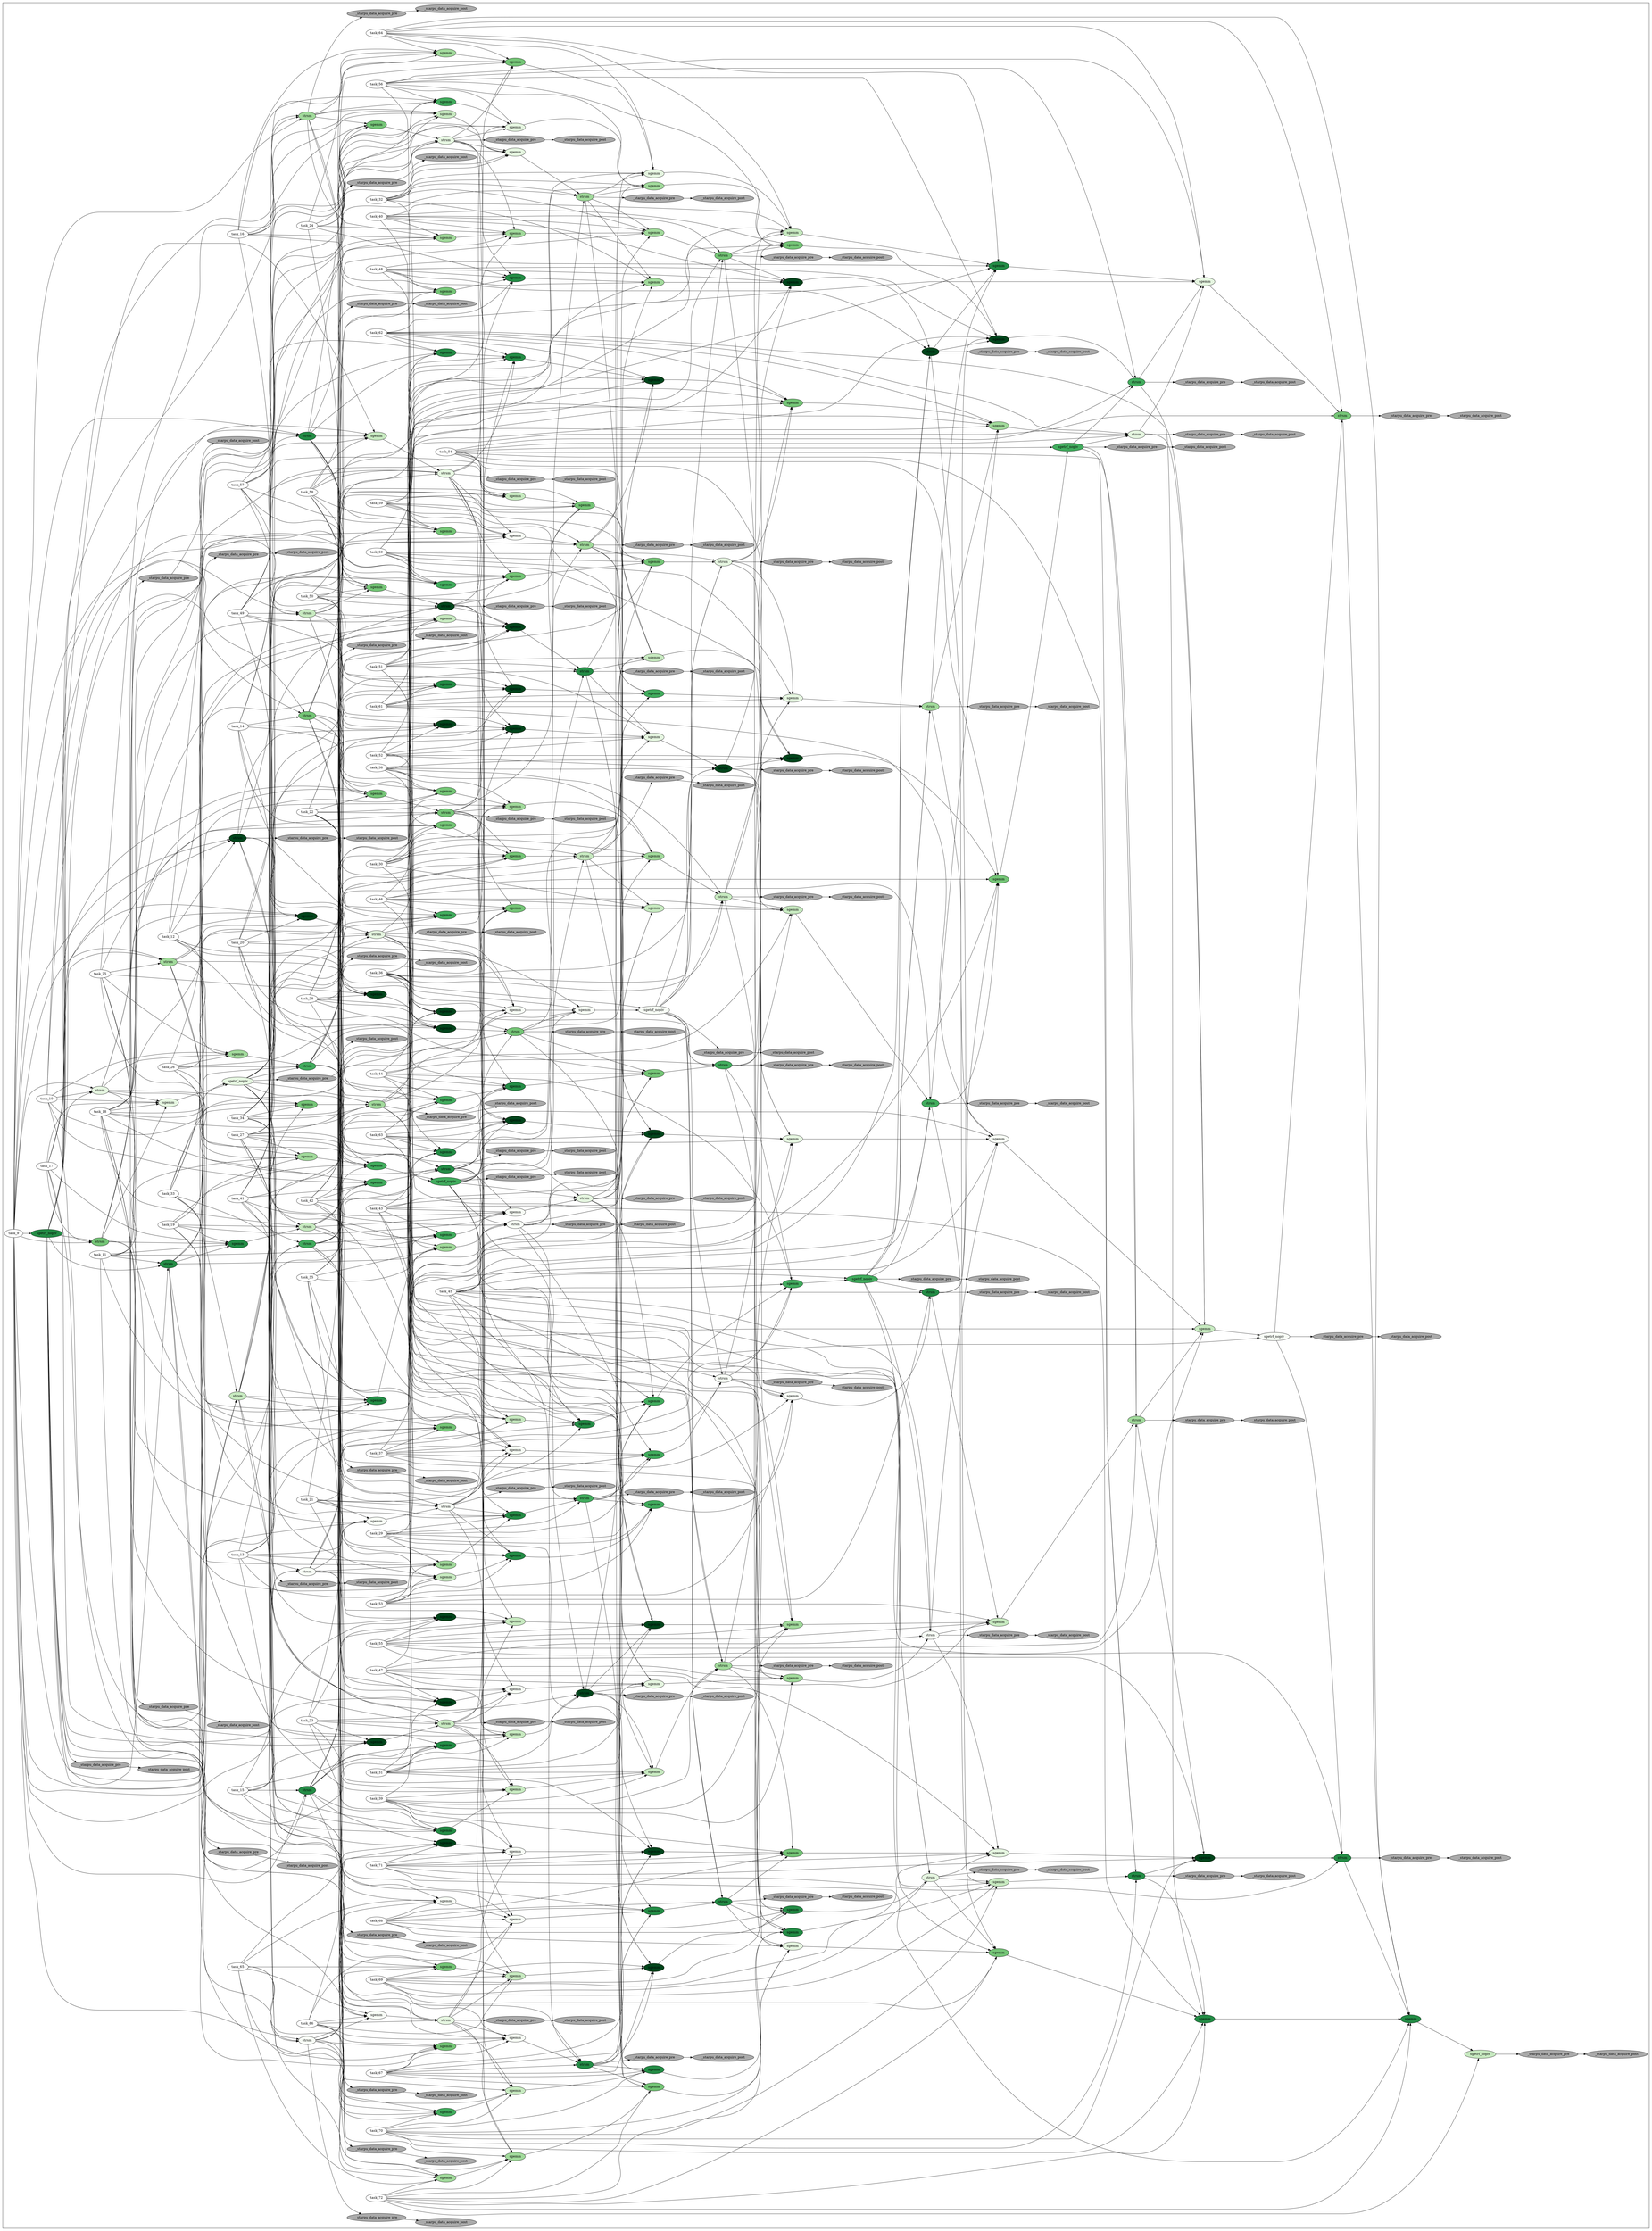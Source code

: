 digraph G {
	color=white
	rankdir=LR;
subgraph cluster_0 {
	color=black;
	 "task_9"->"task_73"
	 "task_73"->"task_74"
	 "task_9"->"task_74"
	 "task_17"->"task_74"
	 "task_73"->"task_75"
	 "task_9"->"task_75"
	 "task_25"->"task_75"
	 "task_73"->"task_76"
	 "task_9"->"task_76"
	 "task_33"->"task_76"
	 "task_73"->"task_77"
	 "task_9"->"task_77"
	 "task_41"->"task_77"
	 "task_73"->"task_78"
	 "task_9"->"task_78"
	 "task_49"->"task_78"
	 "task_73"->"task_79"
	 "task_9"->"task_79"
	 "task_57"->"task_79"
	 "task_73"->"task_80"
	 "task_9"->"task_80"
	 "task_65"->"task_80"
	 "task_73"->"task_81"
	 "task_9"->"task_81"
	 "task_10"->"task_81"
	 "task_74"->"task_82"
	 "task_17"->"task_82"
	 "task_81"->"task_82"
	 "task_10"->"task_82"
	 "task_18"->"task_82"
	 "task_75"->"task_83"
	 "task_25"->"task_83"
	 "task_81"->"task_83"
	 "task_10"->"task_83"
	 "task_26"->"task_83"
	 "task_76"->"task_84"
	 "task_33"->"task_84"
	 "task_81"->"task_84"
	 "task_10"->"task_84"
	 "task_34"->"task_84"
	 "task_77"->"task_85"
	 "task_41"->"task_85"
	 "task_81"->"task_85"
	 "task_10"->"task_85"
	 "task_42"->"task_85"
	 "task_78"->"task_86"
	 "task_49"->"task_86"
	 "task_81"->"task_86"
	 "task_10"->"task_86"
	 "task_50"->"task_86"
	 "task_79"->"task_87"
	 "task_57"->"task_87"
	 "task_81"->"task_87"
	 "task_10"->"task_87"
	 "task_58"->"task_87"
	 "task_80"->"task_88"
	 "task_65"->"task_88"
	 "task_81"->"task_88"
	 "task_10"->"task_88"
	 "task_66"->"task_88"
	 "task_73"->"task_89"
	 "task_9"->"task_89"
	 "task_11"->"task_89"
	 "task_74"->"task_90"
	 "task_17"->"task_90"
	 "task_89"->"task_90"
	 "task_11"->"task_90"
	 "task_19"->"task_90"
	 "task_75"->"task_91"
	 "task_25"->"task_91"
	 "task_89"->"task_91"
	 "task_11"->"task_91"
	 "task_27"->"task_91"
	 "task_76"->"task_92"
	 "task_33"->"task_92"
	 "task_89"->"task_92"
	 "task_11"->"task_92"
	 "task_35"->"task_92"
	 "task_77"->"task_93"
	 "task_41"->"task_93"
	 "task_89"->"task_93"
	 "task_11"->"task_93"
	 "task_43"->"task_93"
	 "task_78"->"task_94"
	 "task_49"->"task_94"
	 "task_89"->"task_94"
	 "task_11"->"task_94"
	 "task_51"->"task_94"
	 "task_79"->"task_95"
	 "task_57"->"task_95"
	 "task_89"->"task_95"
	 "task_11"->"task_95"
	 "task_59"->"task_95"
	 "task_80"->"task_96"
	 "task_65"->"task_96"
	 "task_89"->"task_96"
	 "task_11"->"task_96"
	 "task_67"->"task_96"
	 "task_73"->"task_97"
	 "task_9"->"task_97"
	 "task_12"->"task_97"
	 "task_74"->"task_98"
	 "task_17"->"task_98"
	 "task_97"->"task_98"
	 "task_12"->"task_98"
	 "task_20"->"task_98"
	 "task_75"->"task_99"
	 "task_25"->"task_99"
	 "task_97"->"task_99"
	 "task_12"->"task_99"
	 "task_28"->"task_99"
	 "task_76"->"task_100"
	 "task_33"->"task_100"
	 "task_97"->"task_100"
	 "task_12"->"task_100"
	 "task_36"->"task_100"
	 "task_77"->"task_101"
	 "task_41"->"task_101"
	 "task_97"->"task_101"
	 "task_12"->"task_101"
	 "task_44"->"task_101"
	 "task_78"->"task_102"
	 "task_49"->"task_102"
	 "task_97"->"task_102"
	 "task_12"->"task_102"
	 "task_52"->"task_102"
	 "task_79"->"task_103"
	 "task_57"->"task_103"
	 "task_97"->"task_103"
	 "task_12"->"task_103"
	 "task_60"->"task_103"
	 "task_80"->"task_104"
	 "task_65"->"task_104"
	 "task_97"->"task_104"
	 "task_12"->"task_104"
	 "task_68"->"task_104"
	 "task_73"->"task_105"
	 "task_9"->"task_105"
	 "task_13"->"task_105"
	 "task_74"->"task_106"
	 "task_17"->"task_106"
	 "task_105"->"task_106"
	 "task_13"->"task_106"
	 "task_21"->"task_106"
	 "task_75"->"task_107"
	 "task_25"->"task_107"
	 "task_105"->"task_107"
	 "task_13"->"task_107"
	 "task_29"->"task_107"
	 "task_76"->"task_108"
	 "task_33"->"task_108"
	 "task_105"->"task_108"
	 "task_13"->"task_108"
	 "task_37"->"task_108"
	 "task_77"->"task_109"
	 "task_41"->"task_109"
	 "task_105"->"task_109"
	 "task_13"->"task_109"
	 "task_45"->"task_109"
	 "task_78"->"task_110"
	 "task_49"->"task_110"
	 "task_105"->"task_110"
	 "task_13"->"task_110"
	 "task_53"->"task_110"
	 "task_79"->"task_111"
	 "task_57"->"task_111"
	 "task_105"->"task_111"
	 "task_13"->"task_111"
	 "task_61"->"task_111"
	 "task_80"->"task_112"
	 "task_65"->"task_112"
	 "task_105"->"task_112"
	 "task_13"->"task_112"
	 "task_69"->"task_112"
	 "task_73"->"task_113"
	 "task_9"->"task_113"
	 "task_14"->"task_113"
	 "task_74"->"task_114"
	 "task_17"->"task_114"
	 "task_113"->"task_114"
	 "task_14"->"task_114"
	 "task_22"->"task_114"
	 "task_75"->"task_115"
	 "task_25"->"task_115"
	 "task_113"->"task_115"
	 "task_14"->"task_115"
	 "task_30"->"task_115"
	 "task_76"->"task_116"
	 "task_33"->"task_116"
	 "task_113"->"task_116"
	 "task_14"->"task_116"
	 "task_38"->"task_116"
	 "task_77"->"task_117"
	 "task_41"->"task_117"
	 "task_113"->"task_117"
	 "task_14"->"task_117"
	 "task_46"->"task_117"
	 "task_78"->"task_118"
	 "task_49"->"task_118"
	 "task_113"->"task_118"
	 "task_14"->"task_118"
	 "task_54"->"task_118"
	 "task_79"->"task_119"
	 "task_57"->"task_119"
	 "task_113"->"task_119"
	 "task_14"->"task_119"
	 "task_62"->"task_119"
	 "task_80"->"task_120"
	 "task_65"->"task_120"
	 "task_113"->"task_120"
	 "task_14"->"task_120"
	 "task_70"->"task_120"
	 "task_73"->"task_121"
	 "task_9"->"task_121"
	 "task_15"->"task_121"
	 "task_74"->"task_122"
	 "task_17"->"task_122"
	 "task_121"->"task_122"
	 "task_15"->"task_122"
	 "task_23"->"task_122"
	 "task_75"->"task_123"
	 "task_25"->"task_123"
	 "task_121"->"task_123"
	 "task_15"->"task_123"
	 "task_31"->"task_123"
	 "task_76"->"task_124"
	 "task_33"->"task_124"
	 "task_121"->"task_124"
	 "task_15"->"task_124"
	 "task_39"->"task_124"
	 "task_77"->"task_125"
	 "task_41"->"task_125"
	 "task_121"->"task_125"
	 "task_15"->"task_125"
	 "task_47"->"task_125"
	 "task_78"->"task_126"
	 "task_49"->"task_126"
	 "task_121"->"task_126"
	 "task_15"->"task_126"
	 "task_55"->"task_126"
	 "task_79"->"task_127"
	 "task_57"->"task_127"
	 "task_121"->"task_127"
	 "task_15"->"task_127"
	 "task_63"->"task_127"
	 "task_80"->"task_128"
	 "task_65"->"task_128"
	 "task_121"->"task_128"
	 "task_15"->"task_128"
	 "task_71"->"task_128"
	 "task_73"->"task_129"
	 "task_9"->"task_129"
	 "task_16"->"task_129"
	 "task_74"->"task_130"
	 "task_17"->"task_130"
	 "task_129"->"task_130"
	 "task_16"->"task_130"
	 "task_24"->"task_130"
	 "task_75"->"task_131"
	 "task_25"->"task_131"
	 "task_129"->"task_131"
	 "task_16"->"task_131"
	 "task_32"->"task_131"
	 "task_76"->"task_132"
	 "task_33"->"task_132"
	 "task_129"->"task_132"
	 "task_16"->"task_132"
	 "task_40"->"task_132"
	 "task_77"->"task_133"
	 "task_41"->"task_133"
	 "task_129"->"task_133"
	 "task_16"->"task_133"
	 "task_48"->"task_133"
	 "task_78"->"task_134"
	 "task_49"->"task_134"
	 "task_129"->"task_134"
	 "task_16"->"task_134"
	 "task_56"->"task_134"
	 "task_79"->"task_135"
	 "task_57"->"task_135"
	 "task_129"->"task_135"
	 "task_16"->"task_135"
	 "task_64"->"task_135"
	 "task_80"->"task_136"
	 "task_65"->"task_136"
	 "task_129"->"task_136"
	 "task_16"->"task_136"
	 "task_72"->"task_136"
	 "task_82"->"task_137"
	 "task_18"->"task_137"
	 "task_137"->"task_138"
	 "task_18"->"task_138"
	 "task_83"->"task_138"
	 "task_26"->"task_138"
	 "task_137"->"task_139"
	 "task_18"->"task_139"
	 "task_84"->"task_139"
	 "task_34"->"task_139"
	 "task_137"->"task_140"
	 "task_18"->"task_140"
	 "task_85"->"task_140"
	 "task_42"->"task_140"
	 "task_137"->"task_141"
	 "task_18"->"task_141"
	 "task_86"->"task_141"
	 "task_50"->"task_141"
	 "task_137"->"task_142"
	 "task_18"->"task_142"
	 "task_87"->"task_142"
	 "task_58"->"task_142"
	 "task_137"->"task_143"
	 "task_18"->"task_143"
	 "task_88"->"task_143"
	 "task_66"->"task_143"
	 "task_137"->"task_144"
	 "task_18"->"task_144"
	 "task_90"->"task_144"
	 "task_19"->"task_144"
	 "task_138"->"task_145"
	 "task_26"->"task_145"
	 "task_144"->"task_145"
	 "task_19"->"task_145"
	 "task_91"->"task_145"
	 "task_27"->"task_145"
	 "task_139"->"task_146"
	 "task_34"->"task_146"
	 "task_144"->"task_146"
	 "task_19"->"task_146"
	 "task_92"->"task_146"
	 "task_35"->"task_146"
	 "task_140"->"task_147"
	 "task_42"->"task_147"
	 "task_144"->"task_147"
	 "task_19"->"task_147"
	 "task_93"->"task_147"
	 "task_43"->"task_147"
	 "task_141"->"task_148"
	 "task_50"->"task_148"
	 "task_144"->"task_148"
	 "task_19"->"task_148"
	 "task_94"->"task_148"
	 "task_51"->"task_148"
	 "task_142"->"task_149"
	 "task_58"->"task_149"
	 "task_144"->"task_149"
	 "task_19"->"task_149"
	 "task_95"->"task_149"
	 "task_59"->"task_149"
	 "task_143"->"task_150"
	 "task_66"->"task_150"
	 "task_144"->"task_150"
	 "task_19"->"task_150"
	 "task_96"->"task_150"
	 "task_67"->"task_150"
	 "task_137"->"task_151"
	 "task_18"->"task_151"
	 "task_98"->"task_151"
	 "task_20"->"task_151"
	 "task_138"->"task_152"
	 "task_26"->"task_152"
	 "task_151"->"task_152"
	 "task_20"->"task_152"
	 "task_99"->"task_152"
	 "task_28"->"task_152"
	 "task_139"->"task_153"
	 "task_34"->"task_153"
	 "task_151"->"task_153"
	 "task_20"->"task_153"
	 "task_100"->"task_153"
	 "task_36"->"task_153"
	 "task_140"->"task_154"
	 "task_42"->"task_154"
	 "task_151"->"task_154"
	 "task_20"->"task_154"
	 "task_101"->"task_154"
	 "task_44"->"task_154"
	 "task_141"->"task_155"
	 "task_50"->"task_155"
	 "task_151"->"task_155"
	 "task_20"->"task_155"
	 "task_102"->"task_155"
	 "task_52"->"task_155"
	 "task_142"->"task_156"
	 "task_58"->"task_156"
	 "task_151"->"task_156"
	 "task_20"->"task_156"
	 "task_103"->"task_156"
	 "task_60"->"task_156"
	 "task_143"->"task_157"
	 "task_66"->"task_157"
	 "task_151"->"task_157"
	 "task_20"->"task_157"
	 "task_104"->"task_157"
	 "task_68"->"task_157"
	 "task_137"->"task_158"
	 "task_18"->"task_158"
	 "task_106"->"task_158"
	 "task_21"->"task_158"
	 "task_138"->"task_159"
	 "task_26"->"task_159"
	 "task_158"->"task_159"
	 "task_21"->"task_159"
	 "task_107"->"task_159"
	 "task_29"->"task_159"
	 "task_139"->"task_160"
	 "task_34"->"task_160"
	 "task_158"->"task_160"
	 "task_21"->"task_160"
	 "task_108"->"task_160"
	 "task_37"->"task_160"
	 "task_140"->"task_161"
	 "task_42"->"task_161"
	 "task_158"->"task_161"
	 "task_21"->"task_161"
	 "task_109"->"task_161"
	 "task_45"->"task_161"
	 "task_141"->"task_162"
	 "task_50"->"task_162"
	 "task_158"->"task_162"
	 "task_21"->"task_162"
	 "task_110"->"task_162"
	 "task_53"->"task_162"
	 "task_142"->"task_163"
	 "task_58"->"task_163"
	 "task_158"->"task_163"
	 "task_21"->"task_163"
	 "task_111"->"task_163"
	 "task_61"->"task_163"
	 "task_143"->"task_164"
	 "task_66"->"task_164"
	 "task_158"->"task_164"
	 "task_21"->"task_164"
	 "task_112"->"task_164"
	 "task_69"->"task_164"
	 "task_137"->"task_165"
	 "task_18"->"task_165"
	 "task_114"->"task_165"
	 "task_22"->"task_165"
	 "task_138"->"task_166"
	 "task_26"->"task_166"
	 "task_165"->"task_166"
	 "task_22"->"task_166"
	 "task_115"->"task_166"
	 "task_30"->"task_166"
	 "task_139"->"task_167"
	 "task_34"->"task_167"
	 "task_165"->"task_167"
	 "task_22"->"task_167"
	 "task_116"->"task_167"
	 "task_38"->"task_167"
	 "task_140"->"task_168"
	 "task_42"->"task_168"
	 "task_165"->"task_168"
	 "task_22"->"task_168"
	 "task_117"->"task_168"
	 "task_46"->"task_168"
	 "task_141"->"task_169"
	 "task_50"->"task_169"
	 "task_165"->"task_169"
	 "task_22"->"task_169"
	 "task_118"->"task_169"
	 "task_54"->"task_169"
	 "task_142"->"task_170"
	 "task_58"->"task_170"
	 "task_165"->"task_170"
	 "task_22"->"task_170"
	 "task_119"->"task_170"
	 "task_62"->"task_170"
	 "task_143"->"task_171"
	 "task_66"->"task_171"
	 "task_165"->"task_171"
	 "task_22"->"task_171"
	 "task_120"->"task_171"
	 "task_70"->"task_171"
	 "task_137"->"task_172"
	 "task_18"->"task_172"
	 "task_122"->"task_172"
	 "task_23"->"task_172"
	 "task_138"->"task_173"
	 "task_26"->"task_173"
	 "task_172"->"task_173"
	 "task_23"->"task_173"
	 "task_123"->"task_173"
	 "task_31"->"task_173"
	 "task_139"->"task_174"
	 "task_34"->"task_174"
	 "task_172"->"task_174"
	 "task_23"->"task_174"
	 "task_124"->"task_174"
	 "task_39"->"task_174"
	 "task_140"->"task_175"
	 "task_42"->"task_175"
	 "task_172"->"task_175"
	 "task_23"->"task_175"
	 "task_125"->"task_175"
	 "task_47"->"task_175"
	 "task_141"->"task_176"
	 "task_50"->"task_176"
	 "task_172"->"task_176"
	 "task_23"->"task_176"
	 "task_126"->"task_176"
	 "task_55"->"task_176"
	 "task_142"->"task_177"
	 "task_58"->"task_177"
	 "task_172"->"task_177"
	 "task_23"->"task_177"
	 "task_127"->"task_177"
	 "task_63"->"task_177"
	 "task_143"->"task_178"
	 "task_66"->"task_178"
	 "task_172"->"task_178"
	 "task_23"->"task_178"
	 "task_128"->"task_178"
	 "task_71"->"task_178"
	 "task_137"->"task_179"
	 "task_18"->"task_179"
	 "task_130"->"task_179"
	 "task_24"->"task_179"
	 "task_138"->"task_180"
	 "task_26"->"task_180"
	 "task_179"->"task_180"
	 "task_24"->"task_180"
	 "task_131"->"task_180"
	 "task_32"->"task_180"
	 "task_139"->"task_181"
	 "task_34"->"task_181"
	 "task_179"->"task_181"
	 "task_24"->"task_181"
	 "task_132"->"task_181"
	 "task_40"->"task_181"
	 "task_140"->"task_182"
	 "task_42"->"task_182"
	 "task_179"->"task_182"
	 "task_24"->"task_182"
	 "task_133"->"task_182"
	 "task_48"->"task_182"
	 "task_141"->"task_183"
	 "task_50"->"task_183"
	 "task_179"->"task_183"
	 "task_24"->"task_183"
	 "task_134"->"task_183"
	 "task_56"->"task_183"
	 "task_142"->"task_184"
	 "task_58"->"task_184"
	 "task_179"->"task_184"
	 "task_24"->"task_184"
	 "task_135"->"task_184"
	 "task_64"->"task_184"
	 "task_143"->"task_185"
	 "task_66"->"task_185"
	 "task_179"->"task_185"
	 "task_24"->"task_185"
	 "task_136"->"task_185"
	 "task_72"->"task_185"
	 "task_145"->"task_186"
	 "task_27"->"task_186"
	 "task_186"->"task_187"
	 "task_27"->"task_187"
	 "task_146"->"task_187"
	 "task_35"->"task_187"
	 "task_186"->"task_188"
	 "task_27"->"task_188"
	 "task_147"->"task_188"
	 "task_43"->"task_188"
	 "task_186"->"task_189"
	 "task_27"->"task_189"
	 "task_148"->"task_189"
	 "task_51"->"task_189"
	 "task_186"->"task_190"
	 "task_27"->"task_190"
	 "task_149"->"task_190"
	 "task_59"->"task_190"
	 "task_186"->"task_191"
	 "task_27"->"task_191"
	 "task_150"->"task_191"
	 "task_67"->"task_191"
	 "task_186"->"task_192"
	 "task_27"->"task_192"
	 "task_152"->"task_192"
	 "task_28"->"task_192"
	 "task_187"->"task_193"
	 "task_35"->"task_193"
	 "task_192"->"task_193"
	 "task_28"->"task_193"
	 "task_153"->"task_193"
	 "task_36"->"task_193"
	 "task_188"->"task_194"
	 "task_43"->"task_194"
	 "task_192"->"task_194"
	 "task_28"->"task_194"
	 "task_154"->"task_194"
	 "task_44"->"task_194"
	 "task_189"->"task_195"
	 "task_51"->"task_195"
	 "task_192"->"task_195"
	 "task_28"->"task_195"
	 "task_155"->"task_195"
	 "task_52"->"task_195"
	 "task_190"->"task_196"
	 "task_59"->"task_196"
	 "task_192"->"task_196"
	 "task_28"->"task_196"
	 "task_156"->"task_196"
	 "task_60"->"task_196"
	 "task_191"->"task_197"
	 "task_67"->"task_197"
	 "task_192"->"task_197"
	 "task_28"->"task_197"
	 "task_157"->"task_197"
	 "task_68"->"task_197"
	 "task_186"->"task_198"
	 "task_27"->"task_198"
	 "task_159"->"task_198"
	 "task_29"->"task_198"
	 "task_187"->"task_199"
	 "task_35"->"task_199"
	 "task_198"->"task_199"
	 "task_29"->"task_199"
	 "task_160"->"task_199"
	 "task_37"->"task_199"
	 "task_188"->"task_200"
	 "task_43"->"task_200"
	 "task_198"->"task_200"
	 "task_29"->"task_200"
	 "task_161"->"task_200"
	 "task_45"->"task_200"
	 "task_189"->"task_201"
	 "task_51"->"task_201"
	 "task_198"->"task_201"
	 "task_29"->"task_201"
	 "task_162"->"task_201"
	 "task_53"->"task_201"
	 "task_190"->"task_202"
	 "task_59"->"task_202"
	 "task_198"->"task_202"
	 "task_29"->"task_202"
	 "task_163"->"task_202"
	 "task_61"->"task_202"
	 "task_191"->"task_203"
	 "task_67"->"task_203"
	 "task_198"->"task_203"
	 "task_29"->"task_203"
	 "task_164"->"task_203"
	 "task_69"->"task_203"
	 "task_186"->"task_204"
	 "task_27"->"task_204"
	 "task_166"->"task_204"
	 "task_30"->"task_204"
	 "task_187"->"task_205"
	 "task_35"->"task_205"
	 "task_204"->"task_205"
	 "task_30"->"task_205"
	 "task_167"->"task_205"
	 "task_38"->"task_205"
	 "task_188"->"task_206"
	 "task_43"->"task_206"
	 "task_204"->"task_206"
	 "task_30"->"task_206"
	 "task_168"->"task_206"
	 "task_46"->"task_206"
	 "task_189"->"task_207"
	 "task_51"->"task_207"
	 "task_204"->"task_207"
	 "task_30"->"task_207"
	 "task_169"->"task_207"
	 "task_54"->"task_207"
	 "task_190"->"task_208"
	 "task_59"->"task_208"
	 "task_204"->"task_208"
	 "task_30"->"task_208"
	 "task_170"->"task_208"
	 "task_62"->"task_208"
	 "task_191"->"task_209"
	 "task_67"->"task_209"
	 "task_204"->"task_209"
	 "task_30"->"task_209"
	 "task_171"->"task_209"
	 "task_70"->"task_209"
	 "task_186"->"task_210"
	 "task_27"->"task_210"
	 "task_173"->"task_210"
	 "task_31"->"task_210"
	 "task_187"->"task_211"
	 "task_35"->"task_211"
	 "task_210"->"task_211"
	 "task_31"->"task_211"
	 "task_174"->"task_211"
	 "task_39"->"task_211"
	 "task_188"->"task_212"
	 "task_43"->"task_212"
	 "task_210"->"task_212"
	 "task_31"->"task_212"
	 "task_175"->"task_212"
	 "task_47"->"task_212"
	 "task_189"->"task_213"
	 "task_51"->"task_213"
	 "task_210"->"task_213"
	 "task_31"->"task_213"
	 "task_176"->"task_213"
	 "task_55"->"task_213"
	 "task_190"->"task_214"
	 "task_59"->"task_214"
	 "task_210"->"task_214"
	 "task_31"->"task_214"
	 "task_177"->"task_214"
	 "task_63"->"task_214"
	 "task_191"->"task_215"
	 "task_67"->"task_215"
	 "task_210"->"task_215"
	 "task_31"->"task_215"
	 "task_178"->"task_215"
	 "task_71"->"task_215"
	 "task_186"->"task_216"
	 "task_27"->"task_216"
	 "task_180"->"task_216"
	 "task_32"->"task_216"
	 "task_187"->"task_217"
	 "task_35"->"task_217"
	 "task_216"->"task_217"
	 "task_32"->"task_217"
	 "task_181"->"task_217"
	 "task_40"->"task_217"
	 "task_188"->"task_218"
	 "task_43"->"task_218"
	 "task_216"->"task_218"
	 "task_32"->"task_218"
	 "task_182"->"task_218"
	 "task_48"->"task_218"
	 "task_189"->"task_219"
	 "task_51"->"task_219"
	 "task_216"->"task_219"
	 "task_32"->"task_219"
	 "task_183"->"task_219"
	 "task_56"->"task_219"
	 "task_190"->"task_220"
	 "task_59"->"task_220"
	 "task_216"->"task_220"
	 "task_32"->"task_220"
	 "task_184"->"task_220"
	 "task_64"->"task_220"
	 "task_191"->"task_221"
	 "task_67"->"task_221"
	 "task_216"->"task_221"
	 "task_32"->"task_221"
	 "task_185"->"task_221"
	 "task_72"->"task_221"
	 "task_193"->"task_222"
	 "task_36"->"task_222"
	 "task_222"->"task_223"
	 "task_36"->"task_223"
	 "task_194"->"task_223"
	 "task_44"->"task_223"
	 "task_222"->"task_224"
	 "task_36"->"task_224"
	 "task_195"->"task_224"
	 "task_52"->"task_224"
	 "task_222"->"task_225"
	 "task_36"->"task_225"
	 "task_196"->"task_225"
	 "task_60"->"task_225"
	 "task_222"->"task_226"
	 "task_36"->"task_226"
	 "task_197"->"task_226"
	 "task_68"->"task_226"
	 "task_222"->"task_227"
	 "task_36"->"task_227"
	 "task_199"->"task_227"
	 "task_37"->"task_227"
	 "task_223"->"task_228"
	 "task_44"->"task_228"
	 "task_227"->"task_228"
	 "task_37"->"task_228"
	 "task_200"->"task_228"
	 "task_45"->"task_228"
	 "task_224"->"task_229"
	 "task_52"->"task_229"
	 "task_227"->"task_229"
	 "task_37"->"task_229"
	 "task_201"->"task_229"
	 "task_53"->"task_229"
	 "task_225"->"task_230"
	 "task_60"->"task_230"
	 "task_227"->"task_230"
	 "task_37"->"task_230"
	 "task_202"->"task_230"
	 "task_61"->"task_230"
	 "task_226"->"task_231"
	 "task_68"->"task_231"
	 "task_227"->"task_231"
	 "task_37"->"task_231"
	 "task_203"->"task_231"
	 "task_69"->"task_231"
	 "task_222"->"task_232"
	 "task_36"->"task_232"
	 "task_205"->"task_232"
	 "task_38"->"task_232"
	 "task_223"->"task_233"
	 "task_44"->"task_233"
	 "task_232"->"task_233"
	 "task_38"->"task_233"
	 "task_206"->"task_233"
	 "task_46"->"task_233"
	 "task_224"->"task_234"
	 "task_52"->"task_234"
	 "task_232"->"task_234"
	 "task_38"->"task_234"
	 "task_207"->"task_234"
	 "task_54"->"task_234"
	 "task_225"->"task_235"
	 "task_60"->"task_235"
	 "task_232"->"task_235"
	 "task_38"->"task_235"
	 "task_208"->"task_235"
	 "task_62"->"task_235"
	 "task_226"->"task_236"
	 "task_68"->"task_236"
	 "task_232"->"task_236"
	 "task_38"->"task_236"
	 "task_209"->"task_236"
	 "task_70"->"task_236"
	 "task_222"->"task_237"
	 "task_36"->"task_237"
	 "task_211"->"task_237"
	 "task_39"->"task_237"
	 "task_223"->"task_238"
	 "task_44"->"task_238"
	 "task_237"->"task_238"
	 "task_39"->"task_238"
	 "task_212"->"task_238"
	 "task_47"->"task_238"
	 "task_224"->"task_239"
	 "task_52"->"task_239"
	 "task_237"->"task_239"
	 "task_39"->"task_239"
	 "task_213"->"task_239"
	 "task_55"->"task_239"
	 "task_225"->"task_240"
	 "task_60"->"task_240"
	 "task_237"->"task_240"
	 "task_39"->"task_240"
	 "task_214"->"task_240"
	 "task_63"->"task_240"
	 "task_226"->"task_241"
	 "task_68"->"task_241"
	 "task_237"->"task_241"
	 "task_39"->"task_241"
	 "task_215"->"task_241"
	 "task_71"->"task_241"
	 "task_222"->"task_242"
	 "task_36"->"task_242"
	 "task_217"->"task_242"
	 "task_40"->"task_242"
	 "task_223"->"task_243"
	 "task_44"->"task_243"
	 "task_242"->"task_243"
	 "task_40"->"task_243"
	 "task_218"->"task_243"
	 "task_48"->"task_243"
	 "task_224"->"task_244"
	 "task_52"->"task_244"
	 "task_242"->"task_244"
	 "task_40"->"task_244"
	 "task_219"->"task_244"
	 "task_56"->"task_244"
	 "task_225"->"task_245"
	 "task_60"->"task_245"
	 "task_242"->"task_245"
	 "task_40"->"task_245"
	 "task_220"->"task_245"
	 "task_64"->"task_245"
	 "task_226"->"task_246"
	 "task_68"->"task_246"
	 "task_242"->"task_246"
	 "task_40"->"task_246"
	 "task_221"->"task_246"
	 "task_72"->"task_246"
	 "task_228"->"task_247"
	 "task_45"->"task_247"
	 "task_247"->"task_248"
	 "task_45"->"task_248"
	 "task_229"->"task_248"
	 "task_53"->"task_248"
	 "task_247"->"task_249"
	 "task_45"->"task_249"
	 "task_230"->"task_249"
	 "task_61"->"task_249"
	 "task_247"->"task_250"
	 "task_45"->"task_250"
	 "task_231"->"task_250"
	 "task_69"->"task_250"
	 "task_247"->"task_251"
	 "task_45"->"task_251"
	 "task_233"->"task_251"
	 "task_46"->"task_251"
	 "task_248"->"task_252"
	 "task_53"->"task_252"
	 "task_251"->"task_252"
	 "task_46"->"task_252"
	 "task_234"->"task_252"
	 "task_54"->"task_252"
	 "task_249"->"task_253"
	 "task_61"->"task_253"
	 "task_251"->"task_253"
	 "task_46"->"task_253"
	 "task_235"->"task_253"
	 "task_62"->"task_253"
	 "task_250"->"task_254"
	 "task_69"->"task_254"
	 "task_251"->"task_254"
	 "task_46"->"task_254"
	 "task_236"->"task_254"
	 "task_70"->"task_254"
	 "task_247"->"task_255"
	 "task_45"->"task_255"
	 "task_238"->"task_255"
	 "task_47"->"task_255"
	 "task_248"->"task_256"
	 "task_53"->"task_256"
	 "task_255"->"task_256"
	 "task_47"->"task_256"
	 "task_239"->"task_256"
	 "task_55"->"task_256"
	 "task_249"->"task_257"
	 "task_61"->"task_257"
	 "task_255"->"task_257"
	 "task_47"->"task_257"
	 "task_240"->"task_257"
	 "task_63"->"task_257"
	 "task_250"->"task_258"
	 "task_69"->"task_258"
	 "task_255"->"task_258"
	 "task_47"->"task_258"
	 "task_241"->"task_258"
	 "task_71"->"task_258"
	 "task_247"->"task_259"
	 "task_45"->"task_259"
	 "task_243"->"task_259"
	 "task_48"->"task_259"
	 "task_248"->"task_260"
	 "task_53"->"task_260"
	 "task_259"->"task_260"
	 "task_48"->"task_260"
	 "task_244"->"task_260"
	 "task_56"->"task_260"
	 "task_249"->"task_261"
	 "task_61"->"task_261"
	 "task_259"->"task_261"
	 "task_48"->"task_261"
	 "task_245"->"task_261"
	 "task_64"->"task_261"
	 "task_250"->"task_262"
	 "task_69"->"task_262"
	 "task_259"->"task_262"
	 "task_48"->"task_262"
	 "task_246"->"task_262"
	 "task_72"->"task_262"
	 "task_252"->"task_263"
	 "task_54"->"task_263"
	 "task_263"->"task_264"
	 "task_54"->"task_264"
	 "task_253"->"task_264"
	 "task_62"->"task_264"
	 "task_263"->"task_265"
	 "task_54"->"task_265"
	 "task_254"->"task_265"
	 "task_70"->"task_265"
	 "task_263"->"task_266"
	 "task_54"->"task_266"
	 "task_256"->"task_266"
	 "task_55"->"task_266"
	 "task_264"->"task_267"
	 "task_62"->"task_267"
	 "task_266"->"task_267"
	 "task_55"->"task_267"
	 "task_257"->"task_267"
	 "task_63"->"task_267"
	 "task_265"->"task_268"
	 "task_70"->"task_268"
	 "task_266"->"task_268"
	 "task_55"->"task_268"
	 "task_258"->"task_268"
	 "task_71"->"task_268"
	 "task_263"->"task_269"
	 "task_54"->"task_269"
	 "task_260"->"task_269"
	 "task_56"->"task_269"
	 "task_264"->"task_270"
	 "task_62"->"task_270"
	 "task_269"->"task_270"
	 "task_56"->"task_270"
	 "task_261"->"task_270"
	 "task_64"->"task_270"
	 "task_265"->"task_271"
	 "task_70"->"task_271"
	 "task_269"->"task_271"
	 "task_56"->"task_271"
	 "task_262"->"task_271"
	 "task_72"->"task_271"
	 "task_267"->"task_272"
	 "task_63"->"task_272"
	 "task_272"->"task_273"
	 "task_63"->"task_273"
	 "task_268"->"task_273"
	 "task_71"->"task_273"
	 "task_272"->"task_274"
	 "task_63"->"task_274"
	 "task_270"->"task_274"
	 "task_64"->"task_274"
	 "task_273"->"task_275"
	 "task_71"->"task_275"
	 "task_274"->"task_275"
	 "task_64"->"task_275"
	 "task_271"->"task_275"
	 "task_72"->"task_275"
	 "task_275"->"task_276"
	 "task_72"->"task_276"
	 "task_73" [ style=filled, label="sgetrf_nopiv", fillcolor="/greens9/7"]
	 "task_76" [ style=filled, label="strsm", fillcolor="/greens9/3"]
	 "task_74" [ style=filled, label="strsm", fillcolor="/greens9/5"]
	 "task_89" [ style=filled, label="strsm", fillcolor="/greens9/7"]
	 "task_90" [ style=filled, label="sgemm", fillcolor="/greens9/7"]
	 "task_78" [ style=filled, label="strsm", fillcolor="/greens9/3"]
	 "task_105" [ style=filled, label="strsm", fillcolor="/greens9/1"]
	 "task_113" [ style=filled, label="strsm", fillcolor="/greens9/5"]
	 "task_81" [ style=filled, label="strsm", fillcolor="/greens9/2"]
	 "task_75" [ style=filled, label="strsm", fillcolor="/greens9/4"]
	 "task_97" [ style=filled, label="strsm", fillcolor="/greens9/9"]
	 "task_92" [ style=filled, label="sgemm", fillcolor="/greens9/7"]
	 "task_114" [ style=filled, label="sgemm", fillcolor="/greens9/5"]
	 "task_94" [ style=filled, label="sgemm", fillcolor="/greens9/3"]
	 "task_77" [ style=filled, label="strsm", fillcolor="/greens9/6"]
	 "task_83" [ style=filled, label="sgemm", fillcolor="/greens9/4"]
	 "task_85" [ style=filled, label="sgemm", fillcolor="/greens9/6"]
	 "task_116" [ style=filled, label="sgemm", fillcolor="/greens9/5"]
	 "task_98" [ style=filled, label="sgemm", fillcolor="/greens9/9"]
	 "task_93" [ style=filled, label="sgemm", fillcolor="/greens9/6"]
	 "task_79" [ style=filled, label="strsm", fillcolor="/greens9/7"]
	 "task_84" [ style=filled, label="sgemm", fillcolor="/greens9/5"]
	 "task_91" [ style=filled, label="sgemm", fillcolor="/greens9/4"]
	 "task_99" [ style=filled, label="sgemm", fillcolor="/greens9/9"]
	 "task_118" [ style=filled, label="sgemm", fillcolor="/greens9/3"]
	 "task_86" [ style=filled, label="sgemm", fillcolor="/greens9/5"]
	 "task_101" [ style=filled, label="sgemm", fillcolor="/greens9/6"]
	 "task_100" [ style=filled, label="sgemm", fillcolor="/greens9/9"]
	 "task_115" [ style=filled, label="sgemm", fillcolor="/greens9/5"]
	 "task_109" [ style=filled, label="sgemm", fillcolor="/greens9/3"]
	 "task_106" [ style=filled, label="sgemm", fillcolor="/greens9/1"]
	 "task_82" [ style=filled, label="sgemm", fillcolor="/greens9/2"]
	 "task_107" [ style=filled, label="sgemm", fillcolor="/greens9/4"]
	 "task_110" [ style=filled, label="sgemm", fillcolor="/greens9/3"]
	 "task_108" [ style=filled, label="sgemm", fillcolor="/greens9/5"]
	 "task_102" [ style=filled, label="sgemm", fillcolor="/greens9/9"]
	 "task_121" [ style=filled, label="strsm", fillcolor="/greens9/7"]
	 "task_117" [ style=filled, label="sgemm", fillcolor="/greens9/6"]
	 "task_80" [ style=filled, label="strsm", fillcolor="/greens9/1"]
	 "task_95" [ style=filled, label="sgemm", fillcolor="/greens9/5"]
	 "task_96" [ style=filled, label="sgemm", fillcolor="/greens9/5"]
	 "task_123" [ style=filled, label="sgemm", fillcolor="/greens9/7"]
	 "task_87" [ style=filled, label="sgemm", fillcolor="/greens9/3"]
	 "task_129" [ style=filled, label="strsm", fillcolor="/greens9/4"]
	 "task_88" [ style=filled, label="sgemm", fillcolor="/greens9/1"]
	 "task_124" [ style=filled, label="sgemm", fillcolor="/greens9/7"]
	 "task_122" [ style=filled, label="sgemm", fillcolor="/greens9/9"]
	 "task_132" [ style=filled, label="sgemm", fillcolor="/greens9/4"]
	 "task_130" [ style=filled, label="sgemm", fillcolor="/greens9/5"]
	 "task_111" [ style=filled, label="sgemm", fillcolor="/greens9/7"]
	 "task_103" [ style=filled, label="sgemm", fillcolor="/greens9/6"]
	 "task_125" [ style=filled, label="sgemm", fillcolor="/greens9/9"]
	 "task_135" [ style=filled, label="sgemm", fillcolor="/greens9/4"]
	 "task_119" [ style=filled, label="sgemm", fillcolor="/greens9/7"]
	 "task_134" [ style=filled, label="sgemm", fillcolor="/greens9/6"]
	 "task_133" [ style=filled, label="sgemm", fillcolor="/greens9/5"]
	 "task_126" [ style=filled, label="sgemm", fillcolor="/greens9/9"]
	 "task_104" [ style=filled, label="sgemm", fillcolor="/greens9/1"]
	 "task_127" [ style=filled, label="sgemm", fillcolor="/greens9/7"]
	 "task_131" [ style=filled, label="sgemm", fillcolor="/greens9/3"]
	 "task_112" [ style=filled, label="sgemm", fillcolor="/greens9/5"]
	 "task_136" [ style=filled, label="sgemm", fillcolor="/greens9/4"]
	 "task_128" [ style=filled, label="sgemm", fillcolor="/greens9/9"]
	 "task_120" [ style=filled, label="sgemm", fillcolor="/greens9/6"]
	 "task_137" [ style=filled, label="sgetrf_nopiv", fillcolor="/greens9/2"]
	 "task_151" [ style=filled, label="strsm", fillcolor="/greens9/2"]
	 "task_158" [ style=filled, label="strsm", fillcolor="/greens9/1"]
	 "task_144" [ style=filled, label="strsm", fillcolor="/greens9/3"]
	 "task_140" [ style=filled, label="strsm", fillcolor="/greens9/7"]
	 "task_138" [ style=filled, label="strsm", fillcolor="/greens9/6"]
	 "task_141" [ style=filled, label="strsm", fillcolor="/greens9/9"]
	 "task_165" [ style=filled, label="strsm", fillcolor="/greens9/5"]
	 "task_139" [ style=filled, label="strsm", fillcolor="/greens9/4"]
	 "task_142" [ style=filled, label="strsm", fillcolor="/greens9/2"]
	 "task_145" [ style=filled, label="sgemm", fillcolor="/greens9/6"]
	 "task_147" [ style=filled, label="sgemm", fillcolor="/greens9/1"]
	 "task_166" [ style=filled, label="sgemm", fillcolor="/greens9/5"]
	 "task_148" [ style=filled, label="sgemm", fillcolor="/greens9/9"]
	 "task_154" [ style=filled, label="sgemm", fillcolor="/greens9/7"]
	 "task_161" [ style=filled, label="sgemm", fillcolor="/greens9/7"]
	 "task_153" [ style=filled, label="sgemm", fillcolor="/greens9/1"]
	 "task_172" [ style=filled, label="strsm", fillcolor="/greens9/3"]
	 "task_168" [ style=filled, label="sgemm", fillcolor="/greens9/5"]
	 "task_162" [ style=filled, label="sgemm", fillcolor="/greens9/7"]
	 "task_146" [ style=filled, label="sgemm", fillcolor="/greens9/4"]
	 "task_173" [ style=filled, label="sgemm", fillcolor="/greens9/3"]
	 "task_155" [ style=filled, label="sgemm", fillcolor="/greens9/9"]
	 "task_160" [ style=filled, label="sgemm", fillcolor="/greens9/1"]
	 "task_174" [ style=filled, label="sgemm", fillcolor="/greens9/3"]
	 "task_143" [ style=filled, label="strsm", fillcolor="/greens9/2"]
	 "task_152" [ style=filled, label="sgemm", fillcolor="/greens9/9"]
	 "task_175" [ style=filled, label="sgemm", fillcolor="/greens9/1"]
	 "task_169" [ style=filled, label="sgemm", fillcolor="/greens9/5"]
	 "task_149" [ style=filled, label="sgemm", fillcolor="/greens9/1"]
	 "task_179" [ style=filled, label="strsm", fillcolor="/greens9/2"]
	 "task_177" [ style=filled, label="sgemm", fillcolor="/greens9/9"]
	 "task_150" [ style=filled, label="sgemm", fillcolor="/greens9/1"]
	 "task_167" [ style=filled, label="sgemm", fillcolor="/greens9/4"]
	 "task_159" [ style=filled, label="sgemm", fillcolor="/greens9/7"]
	 "task_176" [ style=filled, label="sgemm", fillcolor="/greens9/3"]
	 "task_156" [ style=filled, label="sgemm", fillcolor="/greens9/5"]
	 "task_170" [ style=filled, label="sgemm", fillcolor="/greens9/7"]
	 "task_164" [ style=filled, label="sgemm", fillcolor="/greens9/3"]
	 "task_180" [ style=filled, label="sgemm", fillcolor="/greens9/2"]
	 "task_157" [ style=filled, label="sgemm", fillcolor="/greens9/1"]
	 "task_181" [ style=filled, label="sgemm", fillcolor="/greens9/4"]
	 "task_163" [ style=filled, label="sgemm", fillcolor="/greens9/9"]
	 "task_171" [ style=filled, label="sgemm", fillcolor="/greens9/3"]
	 "task_183" [ style=filled, label="sgemm", fillcolor="/greens9/2"]
	 "task_178" [ style=filled, label="sgemm", fillcolor="/greens9/1"]
	 "task_182" [ style=filled, label="sgemm", fillcolor="/greens9/7"]
	 "task_184" [ style=filled, label="sgemm", fillcolor="/greens9/5"]
	 "task_185" [ style=filled, label="sgemm", fillcolor="/greens9/4"]
	 "task_186" [ style=filled, label="sgetrf_nopiv", fillcolor="/greens9/6"]
	 "task_189" [ style=filled, label="strsm", fillcolor="/greens9/7"]
	 "task_190" [ style=filled, label="strsm", fillcolor="/greens9/4"]
	 "task_210" [ style=filled, label="strsm", fillcolor="/greens9/9"]
	 "task_188" [ style=filled, label="strsm", fillcolor="/greens9/2"]
	 "task_198" [ style=filled, label="strsm", fillcolor="/greens9/6"]
	 "task_192" [ style=filled, label="strsm", fillcolor="/greens9/5"]
	 "task_213" [ style=filled, label="sgemm", fillcolor="/greens9/9"]
	 "task_187" [ style=filled, label="strsm", fillcolor="/greens9/1"]
	 "task_204" [ style=filled, label="strsm", fillcolor="/greens9/3"]
	 "task_191" [ style=filled, label="strsm", fillcolor="/greens9/7"]
	 "task_200" [ style=filled, label="sgemm", fillcolor="/greens9/6"]
	 "task_216" [ style=filled, label="strsm", fillcolor="/greens9/4"]
	 "task_212" [ style=filled, label="sgemm", fillcolor="/greens9/2"]
	 "task_214" [ style=filled, label="sgemm", fillcolor="/greens9/9"]
	 "task_193" [ style=filled, label="sgemm", fillcolor="/greens9/1"]
	 "task_217" [ style=filled, label="sgemm", fillcolor="/greens9/4"]
	 "task_201" [ style=filled, label="sgemm", fillcolor="/greens9/6"]
	 "task_206" [ style=filled, label="sgemm", fillcolor="/greens9/3"]
	 "task_197" [ style=filled, label="sgemm", fillcolor="/greens9/7"]
	 "task_194" [ style=filled, label="sgemm", fillcolor="/greens9/5"]
	 "task_218" [ style=filled, label="sgemm", fillcolor="/greens9/4"]
	 "task_203" [ style=filled, label="sgemm", fillcolor="/greens9/9"]
	 "task_195" [ style=filled, label="sgemm", fillcolor="/greens9/2"]
	 "task_196" [ style=filled, label="sgemm", fillcolor="/greens9/5"]
	 "task_215" [ style=filled, label="sgemm", fillcolor="/greens9/9"]
	 "task_202" [ style=filled, label="sgemm", fillcolor="/greens9/6"]
	 "task_219" [ style=filled, label="sgemm", fillcolor="/greens9/4"]
	 "task_207" [ style=filled, label="sgemm", fillcolor="/greens9/3"]
	 "task_209" [ style=filled, label="sgemm", fillcolor="/greens9/7"]
	 "task_205" [ style=filled, label="sgemm", fillcolor="/greens9/4"]
	 "task_220" [ style=filled, label="sgemm", fillcolor="/greens9/2"]
	 "task_199" [ style=filled, label="sgemm", fillcolor="/greens9/6"]
	 "task_221" [ style=filled, label="sgemm", fillcolor="/greens9/5"]
	 "task_208" [ style=filled, label="sgemm", fillcolor="/greens9/9"]
	 "task_211" [ style=filled, label="sgemm", fillcolor="/greens9/3"]
	 "task_222" [ style=filled, label="sgetrf_nopiv", fillcolor="/greens9/1"]
	 "task_224" [ style=filled, label="strsm", fillcolor="/greens9/9"]
	 "task_232" [ style=filled, label="strsm", fillcolor="/greens9/3"]
	 "task_227" [ style=filled, label="strsm", fillcolor="/greens9/1"]
	 "task_242" [ style=filled, label="strsm", fillcolor="/greens9/5"]
	 "task_223" [ style=filled, label="strsm", fillcolor="/greens9/6"]
	 "task_237" [ style=filled, label="strsm", fillcolor="/greens9/4"]
	 "task_225" [ style=filled, label="strsm", fillcolor="/greens9/2"]
	 "task_234" [ style=filled, label="sgemm", fillcolor="/greens9/9"]
	 "task_226" [ style=filled, label="strsm", fillcolor="/greens9/7"]
	 "task_244" [ style=filled, label="sgemm", fillcolor="/greens9/5"]
	 "task_231" [ style=filled, label="sgemm", fillcolor="/greens9/7"]
	 "task_238" [ style=filled, label="sgemm", fillcolor="/greens9/4"]
	 "task_230" [ style=filled, label="sgemm", fillcolor="/greens9/2"]
	 "task_233" [ style=filled, label="sgemm", fillcolor="/greens9/3"]
	 "task_235" [ style=filled, label="sgemm", fillcolor="/greens9/5"]
	 "task_228" [ style=filled, label="sgemm", fillcolor="/greens9/6"]
	 "task_240" [ style=filled, label="sgemm", fillcolor="/greens9/2"]
	 "task_236" [ style=filled, label="sgemm", fillcolor="/greens9/7"]
	 "task_229" [ style=filled, label="sgemm", fillcolor="/greens9/1"]
	 "task_245" [ style=filled, label="sgemm", fillcolor="/greens9/3"]
	 "task_243" [ style=filled, label="sgemm", fillcolor="/greens9/9"]
	 "task_241" [ style=filled, label="sgemm", fillcolor="/greens9/5"]
	 "task_239" [ style=filled, label="sgemm", fillcolor="/greens9/4"]
	 "task_246" [ style=filled, label="sgemm", fillcolor="/greens9/2"]
	 "task_247" [ style=filled, label="sgetrf_nopiv", fillcolor="/greens9/6"]
	 "task_255" [ style=filled, label="strsm", fillcolor="/greens9/1"]
	 "task_251" [ style=filled, label="strsm", fillcolor="/greens9/6"]
	 "task_248" [ style=filled, label="strsm", fillcolor="/greens9/7"]
	 "task_249" [ style=filled, label="strsm", fillcolor="/greens9/4"]
	 "task_259" [ style=filled, label="strsm", fillcolor="/greens9/9"]
	 "task_252" [ style=filled, label="sgemm", fillcolor="/greens9/5"]
	 "task_256" [ style=filled, label="sgemm", fillcolor="/greens9/3"]
	 "task_250" [ style=filled, label="strsm", fillcolor="/greens9/2"]
	 "task_261" [ style=filled, label="sgemm", fillcolor="/greens9/7"]
	 "task_262" [ style=filled, label="sgemm", fillcolor="/greens9/5"]
	 "task_254" [ style=filled, label="sgemm", fillcolor="/greens9/3"]
	 "task_258" [ style=filled, label="sgemm", fillcolor="/greens9/2"]
	 "task_253" [ style=filled, label="sgemm", fillcolor="/greens9/4"]
	 "task_260" [ style=filled, label="sgemm", fillcolor="/greens9/9"]
	 "task_257" [ style=filled, label="sgemm", fillcolor="/greens9/1"]
	 "task_263" [ style=filled, label="sgetrf_nopiv", fillcolor="/greens9/6"]
	 "task_265" [ style=filled, label="strsm", fillcolor="/greens9/7"]
	 "task_264" [ style=filled, label="strsm", fillcolor="/greens9/2"]
	 "task_269" [ style=filled, label="strsm", fillcolor="/greens9/6"]
	 "task_266" [ style=filled, label="strsm", fillcolor="/greens9/4"]
	 "task_271" [ style=filled, label="sgemm", fillcolor="/greens9/7"]
	 "task_268" [ style=filled, label="sgemm", fillcolor="/greens9/9"]
	 "task_270" [ style=filled, label="sgemm", fillcolor="/greens9/2"]
	 "task_267" [ style=filled, label="sgemm", fillcolor="/greens9/3"]
	 "task_272" [ style=filled, label="sgetrf_nopiv", fillcolor="/greens9/1"]
	 "task_273" [ style=filled, label="strsm", fillcolor="/greens9/7"]
	 "task_274" [ style=filled, label="strsm", fillcolor="/greens9/5"]
	 "task_275" [ style=filled, label="sgemm", fillcolor="/greens9/7"]
	 "task_276" [ style=filled, label="sgetrf_nopiv", fillcolor="/greens9/3"]
	 "task_278"->"task_277"
	 "task_73"->"task_278"
	 "task_278" [ style=filled, label="_starpu_data_acquire_pre", fillcolor="#aaaaaa"]
	 "task_277" [ style=filled, label="_starpu_data_acquire_post", fillcolor="#aaaaaa"]
	 "task_280"->"task_279"
	 "task_74"->"task_280"
	 "task_280" [ style=filled, label="_starpu_data_acquire_pre", fillcolor="#aaaaaa"]
	 "task_279" [ style=filled, label="_starpu_data_acquire_post", fillcolor="#aaaaaa"]
	 "task_282"->"task_281"
	 "task_75"->"task_282"
	 "task_282" [ style=filled, label="_starpu_data_acquire_pre", fillcolor="#aaaaaa"]
	 "task_281" [ style=filled, label="_starpu_data_acquire_post", fillcolor="#aaaaaa"]
	 "task_284"->"task_283"
	 "task_76"->"task_284"
	 "task_284" [ style=filled, label="_starpu_data_acquire_pre", fillcolor="#aaaaaa"]
	 "task_283" [ style=filled, label="_starpu_data_acquire_post", fillcolor="#aaaaaa"]
	 "task_286"->"task_285"
	 "task_77"->"task_286"
	 "task_286" [ style=filled, label="_starpu_data_acquire_pre", fillcolor="#aaaaaa"]
	 "task_285" [ style=filled, label="_starpu_data_acquire_post", fillcolor="#aaaaaa"]
	 "task_288"->"task_287"
	 "task_78"->"task_288"
	 "task_288" [ style=filled, label="_starpu_data_acquire_pre", fillcolor="#aaaaaa"]
	 "task_287" [ style=filled, label="_starpu_data_acquire_post", fillcolor="#aaaaaa"]
	 "task_290"->"task_289"
	 "task_79"->"task_290"
	 "task_290" [ style=filled, label="_starpu_data_acquire_pre", fillcolor="#aaaaaa"]
	 "task_289" [ style=filled, label="_starpu_data_acquire_post", fillcolor="#aaaaaa"]
	 "task_292"->"task_291"
	 "task_80"->"task_292"
	 "task_292" [ style=filled, label="_starpu_data_acquire_pre", fillcolor="#aaaaaa"]
	 "task_291" [ style=filled, label="_starpu_data_acquire_post", fillcolor="#aaaaaa"]
	 "task_294"->"task_293"
	 "task_81"->"task_294"
	 "task_294" [ style=filled, label="_starpu_data_acquire_pre", fillcolor="#aaaaaa"]
	 "task_293" [ style=filled, label="_starpu_data_acquire_post", fillcolor="#aaaaaa"]
	 "task_296"->"task_295"
	 "task_137"->"task_296"
	 "task_296" [ style=filled, label="_starpu_data_acquire_pre", fillcolor="#aaaaaa"]
	 "task_295" [ style=filled, label="_starpu_data_acquire_post", fillcolor="#aaaaaa"]
	 "task_298"->"task_297"
	 "task_138"->"task_298"
	 "task_298" [ style=filled, label="_starpu_data_acquire_pre", fillcolor="#aaaaaa"]
	 "task_297" [ style=filled, label="_starpu_data_acquire_post", fillcolor="#aaaaaa"]
	 "task_300"->"task_299"
	 "task_139"->"task_300"
	 "task_300" [ style=filled, label="_starpu_data_acquire_pre", fillcolor="#aaaaaa"]
	 "task_299" [ style=filled, label="_starpu_data_acquire_post", fillcolor="#aaaaaa"]
	 "task_302"->"task_301"
	 "task_140"->"task_302"
	 "task_302" [ style=filled, label="_starpu_data_acquire_pre", fillcolor="#aaaaaa"]
	 "task_301" [ style=filled, label="_starpu_data_acquire_post", fillcolor="#aaaaaa"]
	 "task_304"->"task_303"
	 "task_141"->"task_304"
	 "task_304" [ style=filled, label="_starpu_data_acquire_pre", fillcolor="#aaaaaa"]
	 "task_303" [ style=filled, label="_starpu_data_acquire_post", fillcolor="#aaaaaa"]
	 "task_306"->"task_305"
	 "task_142"->"task_306"
	 "task_306" [ style=filled, label="_starpu_data_acquire_pre", fillcolor="#aaaaaa"]
	 "task_305" [ style=filled, label="_starpu_data_acquire_post", fillcolor="#aaaaaa"]
	 "task_308"->"task_307"
	 "task_143"->"task_308"
	 "task_308" [ style=filled, label="_starpu_data_acquire_pre", fillcolor="#aaaaaa"]
	 "task_307" [ style=filled, label="_starpu_data_acquire_post", fillcolor="#aaaaaa"]
	 "task_310"->"task_309"
	 "task_89"->"task_310"
	 "task_310" [ style=filled, label="_starpu_data_acquire_pre", fillcolor="#aaaaaa"]
	 "task_309" [ style=filled, label="_starpu_data_acquire_post", fillcolor="#aaaaaa"]
	 "task_312"->"task_311"
	 "task_144"->"task_312"
	 "task_312" [ style=filled, label="_starpu_data_acquire_pre", fillcolor="#aaaaaa"]
	 "task_311" [ style=filled, label="_starpu_data_acquire_post", fillcolor="#aaaaaa"]
	 "task_314"->"task_313"
	 "task_186"->"task_314"
	 "task_314" [ style=filled, label="_starpu_data_acquire_pre", fillcolor="#aaaaaa"]
	 "task_313" [ style=filled, label="_starpu_data_acquire_post", fillcolor="#aaaaaa"]
	 "task_316"->"task_315"
	 "task_187"->"task_316"
	 "task_316" [ style=filled, label="_starpu_data_acquire_pre", fillcolor="#aaaaaa"]
	 "task_315" [ style=filled, label="_starpu_data_acquire_post", fillcolor="#aaaaaa"]
	 "task_318"->"task_317"
	 "task_188"->"task_318"
	 "task_318" [ style=filled, label="_starpu_data_acquire_pre", fillcolor="#aaaaaa"]
	 "task_317" [ style=filled, label="_starpu_data_acquire_post", fillcolor="#aaaaaa"]
	 "task_320"->"task_319"
	 "task_189"->"task_320"
	 "task_320" [ style=filled, label="_starpu_data_acquire_pre", fillcolor="#aaaaaa"]
	 "task_319" [ style=filled, label="_starpu_data_acquire_post", fillcolor="#aaaaaa"]
	 "task_322"->"task_321"
	 "task_190"->"task_322"
	 "task_322" [ style=filled, label="_starpu_data_acquire_pre", fillcolor="#aaaaaa"]
	 "task_321" [ style=filled, label="_starpu_data_acquire_post", fillcolor="#aaaaaa"]
	 "task_324"->"task_323"
	 "task_191"->"task_324"
	 "task_324" [ style=filled, label="_starpu_data_acquire_pre", fillcolor="#aaaaaa"]
	 "task_323" [ style=filled, label="_starpu_data_acquire_post", fillcolor="#aaaaaa"]
	 "task_326"->"task_325"
	 "task_97"->"task_326"
	 "task_326" [ style=filled, label="_starpu_data_acquire_pre", fillcolor="#aaaaaa"]
	 "task_325" [ style=filled, label="_starpu_data_acquire_post", fillcolor="#aaaaaa"]
	 "task_328"->"task_327"
	 "task_151"->"task_328"
	 "task_328" [ style=filled, label="_starpu_data_acquire_pre", fillcolor="#aaaaaa"]
	 "task_327" [ style=filled, label="_starpu_data_acquire_post", fillcolor="#aaaaaa"]
	 "task_330"->"task_329"
	 "task_192"->"task_330"
	 "task_330" [ style=filled, label="_starpu_data_acquire_pre", fillcolor="#aaaaaa"]
	 "task_329" [ style=filled, label="_starpu_data_acquire_post", fillcolor="#aaaaaa"]
	 "task_332"->"task_331"
	 "task_222"->"task_332"
	 "task_332" [ style=filled, label="_starpu_data_acquire_pre", fillcolor="#aaaaaa"]
	 "task_331" [ style=filled, label="_starpu_data_acquire_post", fillcolor="#aaaaaa"]
	 "task_334"->"task_333"
	 "task_223"->"task_334"
	 "task_334" [ style=filled, label="_starpu_data_acquire_pre", fillcolor="#aaaaaa"]
	 "task_333" [ style=filled, label="_starpu_data_acquire_post", fillcolor="#aaaaaa"]
	 "task_336"->"task_335"
	 "task_224"->"task_336"
	 "task_336" [ style=filled, label="_starpu_data_acquire_pre", fillcolor="#aaaaaa"]
	 "task_335" [ style=filled, label="_starpu_data_acquire_post", fillcolor="#aaaaaa"]
	 "task_338"->"task_337"
	 "task_225"->"task_338"
	 "task_338" [ style=filled, label="_starpu_data_acquire_pre", fillcolor="#aaaaaa"]
	 "task_337" [ style=filled, label="_starpu_data_acquire_post", fillcolor="#aaaaaa"]
	 "task_340"->"task_339"
	 "task_226"->"task_340"
	 "task_340" [ style=filled, label="_starpu_data_acquire_pre", fillcolor="#aaaaaa"]
	 "task_339" [ style=filled, label="_starpu_data_acquire_post", fillcolor="#aaaaaa"]
	 "task_342"->"task_341"
	 "task_105"->"task_342"
	 "task_342" [ style=filled, label="_starpu_data_acquire_pre", fillcolor="#aaaaaa"]
	 "task_341" [ style=filled, label="_starpu_data_acquire_post", fillcolor="#aaaaaa"]
	 "task_344"->"task_343"
	 "task_158"->"task_344"
	 "task_344" [ style=filled, label="_starpu_data_acquire_pre", fillcolor="#aaaaaa"]
	 "task_343" [ style=filled, label="_starpu_data_acquire_post", fillcolor="#aaaaaa"]
	 "task_346"->"task_345"
	 "task_198"->"task_346"
	 "task_346" [ style=filled, label="_starpu_data_acquire_pre", fillcolor="#aaaaaa"]
	 "task_345" [ style=filled, label="_starpu_data_acquire_post", fillcolor="#aaaaaa"]
	 "task_348"->"task_347"
	 "task_227"->"task_348"
	 "task_348" [ style=filled, label="_starpu_data_acquire_pre", fillcolor="#aaaaaa"]
	 "task_347" [ style=filled, label="_starpu_data_acquire_post", fillcolor="#aaaaaa"]
	 "task_350"->"task_349"
	 "task_247"->"task_350"
	 "task_350" [ style=filled, label="_starpu_data_acquire_pre", fillcolor="#aaaaaa"]
	 "task_349" [ style=filled, label="_starpu_data_acquire_post", fillcolor="#aaaaaa"]
	 "task_352"->"task_351"
	 "task_248"->"task_352"
	 "task_352" [ style=filled, label="_starpu_data_acquire_pre", fillcolor="#aaaaaa"]
	 "task_351" [ style=filled, label="_starpu_data_acquire_post", fillcolor="#aaaaaa"]
	 "task_354"->"task_353"
	 "task_249"->"task_354"
	 "task_354" [ style=filled, label="_starpu_data_acquire_pre", fillcolor="#aaaaaa"]
	 "task_353" [ style=filled, label="_starpu_data_acquire_post", fillcolor="#aaaaaa"]
	 "task_356"->"task_355"
	 "task_250"->"task_356"
	 "task_356" [ style=filled, label="_starpu_data_acquire_pre", fillcolor="#aaaaaa"]
	 "task_355" [ style=filled, label="_starpu_data_acquire_post", fillcolor="#aaaaaa"]
	 "task_358"->"task_357"
	 "task_113"->"task_358"
	 "task_358" [ style=filled, label="_starpu_data_acquire_pre", fillcolor="#aaaaaa"]
	 "task_357" [ style=filled, label="_starpu_data_acquire_post", fillcolor="#aaaaaa"]
	 "task_360"->"task_359"
	 "task_165"->"task_360"
	 "task_360" [ style=filled, label="_starpu_data_acquire_pre", fillcolor="#aaaaaa"]
	 "task_359" [ style=filled, label="_starpu_data_acquire_post", fillcolor="#aaaaaa"]
	 "task_362"->"task_361"
	 "task_204"->"task_362"
	 "task_362" [ style=filled, label="_starpu_data_acquire_pre", fillcolor="#aaaaaa"]
	 "task_361" [ style=filled, label="_starpu_data_acquire_post", fillcolor="#aaaaaa"]
	 "task_364"->"task_363"
	 "task_232"->"task_364"
	 "task_364" [ style=filled, label="_starpu_data_acquire_pre", fillcolor="#aaaaaa"]
	 "task_363" [ style=filled, label="_starpu_data_acquire_post", fillcolor="#aaaaaa"]
	 "task_366"->"task_365"
	 "task_251"->"task_366"
	 "task_366" [ style=filled, label="_starpu_data_acquire_pre", fillcolor="#aaaaaa"]
	 "task_365" [ style=filled, label="_starpu_data_acquire_post", fillcolor="#aaaaaa"]
	 "task_368"->"task_367"
	 "task_263"->"task_368"
	 "task_368" [ style=filled, label="_starpu_data_acquire_pre", fillcolor="#aaaaaa"]
	 "task_367" [ style=filled, label="_starpu_data_acquire_post", fillcolor="#aaaaaa"]
	 "task_370"->"task_369"
	 "task_264"->"task_370"
	 "task_370" [ style=filled, label="_starpu_data_acquire_pre", fillcolor="#aaaaaa"]
	 "task_369" [ style=filled, label="_starpu_data_acquire_post", fillcolor="#aaaaaa"]
	 "task_372"->"task_371"
	 "task_265"->"task_372"
	 "task_372" [ style=filled, label="_starpu_data_acquire_pre", fillcolor="#aaaaaa"]
	 "task_371" [ style=filled, label="_starpu_data_acquire_post", fillcolor="#aaaaaa"]
	 "task_374"->"task_373"
	 "task_121"->"task_374"
	 "task_374" [ style=filled, label="_starpu_data_acquire_pre", fillcolor="#aaaaaa"]
	 "task_373" [ style=filled, label="_starpu_data_acquire_post", fillcolor="#aaaaaa"]
	 "task_376"->"task_375"
	 "task_172"->"task_376"
	 "task_376" [ style=filled, label="_starpu_data_acquire_pre", fillcolor="#aaaaaa"]
	 "task_375" [ style=filled, label="_starpu_data_acquire_post", fillcolor="#aaaaaa"]
	 "task_378"->"task_377"
	 "task_210"->"task_378"
	 "task_378" [ style=filled, label="_starpu_data_acquire_pre", fillcolor="#aaaaaa"]
	 "task_377" [ style=filled, label="_starpu_data_acquire_post", fillcolor="#aaaaaa"]
	 "task_380"->"task_379"
	 "task_237"->"task_380"
	 "task_380" [ style=filled, label="_starpu_data_acquire_pre", fillcolor="#aaaaaa"]
	 "task_379" [ style=filled, label="_starpu_data_acquire_post", fillcolor="#aaaaaa"]
	 "task_382"->"task_381"
	 "task_255"->"task_382"
	 "task_382" [ style=filled, label="_starpu_data_acquire_pre", fillcolor="#aaaaaa"]
	 "task_381" [ style=filled, label="_starpu_data_acquire_post", fillcolor="#aaaaaa"]
	 "task_384"->"task_383"
	 "task_266"->"task_384"
	 "task_384" [ style=filled, label="_starpu_data_acquire_pre", fillcolor="#aaaaaa"]
	 "task_383" [ style=filled, label="_starpu_data_acquire_post", fillcolor="#aaaaaa"]
	 "task_386"->"task_385"
	 "task_272"->"task_386"
	 "task_386" [ style=filled, label="_starpu_data_acquire_pre", fillcolor="#aaaaaa"]
	 "task_385" [ style=filled, label="_starpu_data_acquire_post", fillcolor="#aaaaaa"]
	 "task_388"->"task_387"
	 "task_273"->"task_388"
	 "task_388" [ style=filled, label="_starpu_data_acquire_pre", fillcolor="#aaaaaa"]
	 "task_387" [ style=filled, label="_starpu_data_acquire_post", fillcolor="#aaaaaa"]
	 "task_390"->"task_389"
	 "task_129"->"task_390"
	 "task_390" [ style=filled, label="_starpu_data_acquire_pre", fillcolor="#aaaaaa"]
	 "task_389" [ style=filled, label="_starpu_data_acquire_post", fillcolor="#aaaaaa"]
	 "task_392"->"task_391"
	 "task_179"->"task_392"
	 "task_392" [ style=filled, label="_starpu_data_acquire_pre", fillcolor="#aaaaaa"]
	 "task_391" [ style=filled, label="_starpu_data_acquire_post", fillcolor="#aaaaaa"]
	 "task_394"->"task_393"
	 "task_216"->"task_394"
	 "task_394" [ style=filled, label="_starpu_data_acquire_pre", fillcolor="#aaaaaa"]
	 "task_393" [ style=filled, label="_starpu_data_acquire_post", fillcolor="#aaaaaa"]
	 "task_396"->"task_395"
	 "task_242"->"task_396"
	 "task_396" [ style=filled, label="_starpu_data_acquire_pre", fillcolor="#aaaaaa"]
	 "task_395" [ style=filled, label="_starpu_data_acquire_post", fillcolor="#aaaaaa"]
	 "task_398"->"task_397"
	 "task_259"->"task_398"
	 "task_398" [ style=filled, label="_starpu_data_acquire_pre", fillcolor="#aaaaaa"]
	 "task_397" [ style=filled, label="_starpu_data_acquire_post", fillcolor="#aaaaaa"]
	 "task_400"->"task_399"
	 "task_269"->"task_400"
	 "task_400" [ style=filled, label="_starpu_data_acquire_pre", fillcolor="#aaaaaa"]
	 "task_399" [ style=filled, label="_starpu_data_acquire_post", fillcolor="#aaaaaa"]
	 "task_402"->"task_401"
	 "task_274"->"task_402"
	 "task_402" [ style=filled, label="_starpu_data_acquire_pre", fillcolor="#aaaaaa"]
	 "task_401" [ style=filled, label="_starpu_data_acquire_post", fillcolor="#aaaaaa"]
	 "task_404"->"task_403"
	 "task_276"->"task_404"
	 "task_404" [ style=filled, label="_starpu_data_acquire_pre", fillcolor="#aaaaaa"]
	 "task_403" [ style=filled, label="_starpu_data_acquire_post", fillcolor="#aaaaaa"]
}
}
